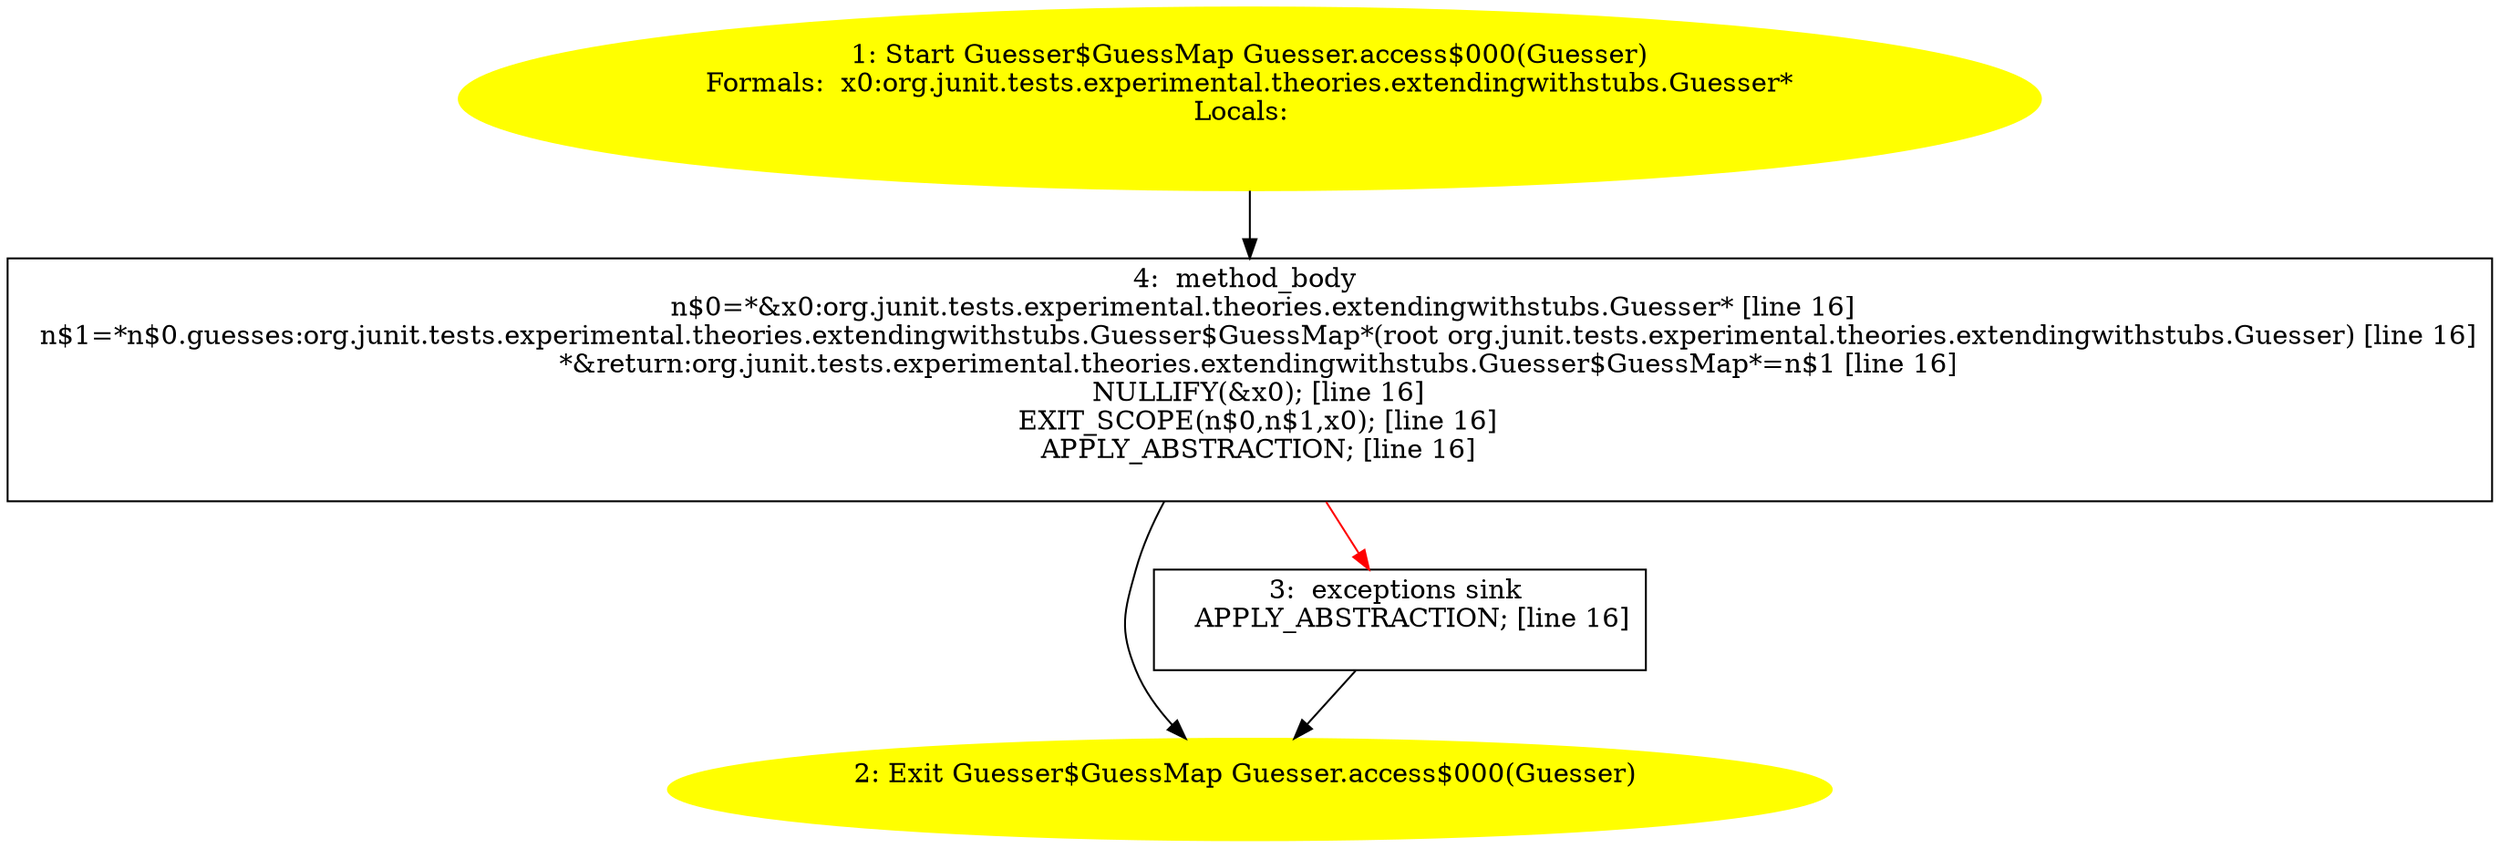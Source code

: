 /* @generated */
digraph cfg {
"org.junit.tests.experimental.theories.extendingwithstubs.Guesser.access$000(org.junit.tests.experime.b6cd23931291318e7ab42c148132feaa_1" [label="1: Start Guesser$GuessMap Guesser.access$000(Guesser)\nFormals:  x0:org.junit.tests.experimental.theories.extendingwithstubs.Guesser*\nLocals:  \n  " color=yellow style=filled]
	

	 "org.junit.tests.experimental.theories.extendingwithstubs.Guesser.access$000(org.junit.tests.experime.b6cd23931291318e7ab42c148132feaa_1" -> "org.junit.tests.experimental.theories.extendingwithstubs.Guesser.access$000(org.junit.tests.experime.b6cd23931291318e7ab42c148132feaa_4" ;
"org.junit.tests.experimental.theories.extendingwithstubs.Guesser.access$000(org.junit.tests.experime.b6cd23931291318e7ab42c148132feaa_2" [label="2: Exit Guesser$GuessMap Guesser.access$000(Guesser) \n  " color=yellow style=filled]
	

"org.junit.tests.experimental.theories.extendingwithstubs.Guesser.access$000(org.junit.tests.experime.b6cd23931291318e7ab42c148132feaa_3" [label="3:  exceptions sink \n   APPLY_ABSTRACTION; [line 16]\n " shape="box"]
	

	 "org.junit.tests.experimental.theories.extendingwithstubs.Guesser.access$000(org.junit.tests.experime.b6cd23931291318e7ab42c148132feaa_3" -> "org.junit.tests.experimental.theories.extendingwithstubs.Guesser.access$000(org.junit.tests.experime.b6cd23931291318e7ab42c148132feaa_2" ;
"org.junit.tests.experimental.theories.extendingwithstubs.Guesser.access$000(org.junit.tests.experime.b6cd23931291318e7ab42c148132feaa_4" [label="4:  method_body \n   n$0=*&x0:org.junit.tests.experimental.theories.extendingwithstubs.Guesser* [line 16]\n  n$1=*n$0.guesses:org.junit.tests.experimental.theories.extendingwithstubs.Guesser$GuessMap*(root org.junit.tests.experimental.theories.extendingwithstubs.Guesser) [line 16]\n  *&return:org.junit.tests.experimental.theories.extendingwithstubs.Guesser$GuessMap*=n$1 [line 16]\n  NULLIFY(&x0); [line 16]\n  EXIT_SCOPE(n$0,n$1,x0); [line 16]\n  APPLY_ABSTRACTION; [line 16]\n " shape="box"]
	

	 "org.junit.tests.experimental.theories.extendingwithstubs.Guesser.access$000(org.junit.tests.experime.b6cd23931291318e7ab42c148132feaa_4" -> "org.junit.tests.experimental.theories.extendingwithstubs.Guesser.access$000(org.junit.tests.experime.b6cd23931291318e7ab42c148132feaa_2" ;
	 "org.junit.tests.experimental.theories.extendingwithstubs.Guesser.access$000(org.junit.tests.experime.b6cd23931291318e7ab42c148132feaa_4" -> "org.junit.tests.experimental.theories.extendingwithstubs.Guesser.access$000(org.junit.tests.experime.b6cd23931291318e7ab42c148132feaa_3" [color="red" ];
}
